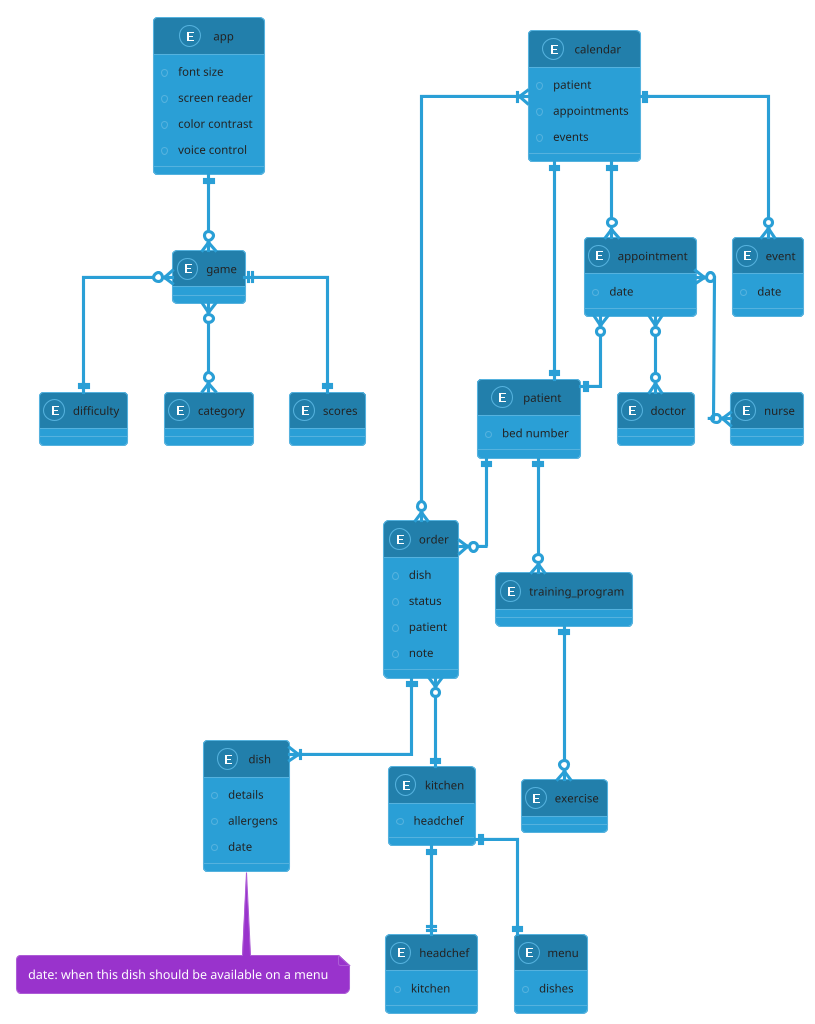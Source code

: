 /'

    Domain model for Patient Assist Project - SYSDAT F25 

    Crow's Foot Notation:
        Type 	        Symbol
        
        Zero or One 	|o--
        Exactly One 	||--
        Zero or Many 	}o--
        One or Many 	}|--

'/

@startuml
!theme cyborg
skinparam linetype ortho

entity app {
    +font size
    +screen reader
    +color contrast
    +voice control
}

entity patient {
    +bed number
}

entity order {
    +dish
    +status
    +patient
    +note
}

entity dish {
    +details
    +allergens
    +date
}
note bottom: date: when this dish should be available on a menu

entity kitchen {
    +headchef
}

entity game {
}

entity difficulty {
}

entity category {
}

entity scores {
}

entity headchef {
    +kitchen
}

entity menu {
    +dishes
}

entity calendar {
    +patient
    +appointments
    +events
}

entity appointment {
    +date
}

entity event {
    +date
}

entity doctor {
}

entity nurse {
}

entity training_program {
}

entity exercise {
}

/' 

    RELATIONS
    
'/

patient ||--o{ order
order ||--|{ dish
order }o--|| kitchen

game }o--|| difficulty
game }o--o{ category
game ||--|| scores

kitchen ||--|| menu
kitchen ||--|| headchef

calendar ||--o{ appointment
calendar ||--o{ event
calendar ||--|| patient
calendar }|--o{ order

appointment }o--|| patient
appointment }o--o{ doctor
appointment }o--o{ nurse

patient ||--o{ training_program
training_program ||--o{ exercise

app ||--o{ game

/' 

    NOTES 
    
'/

@enduml
